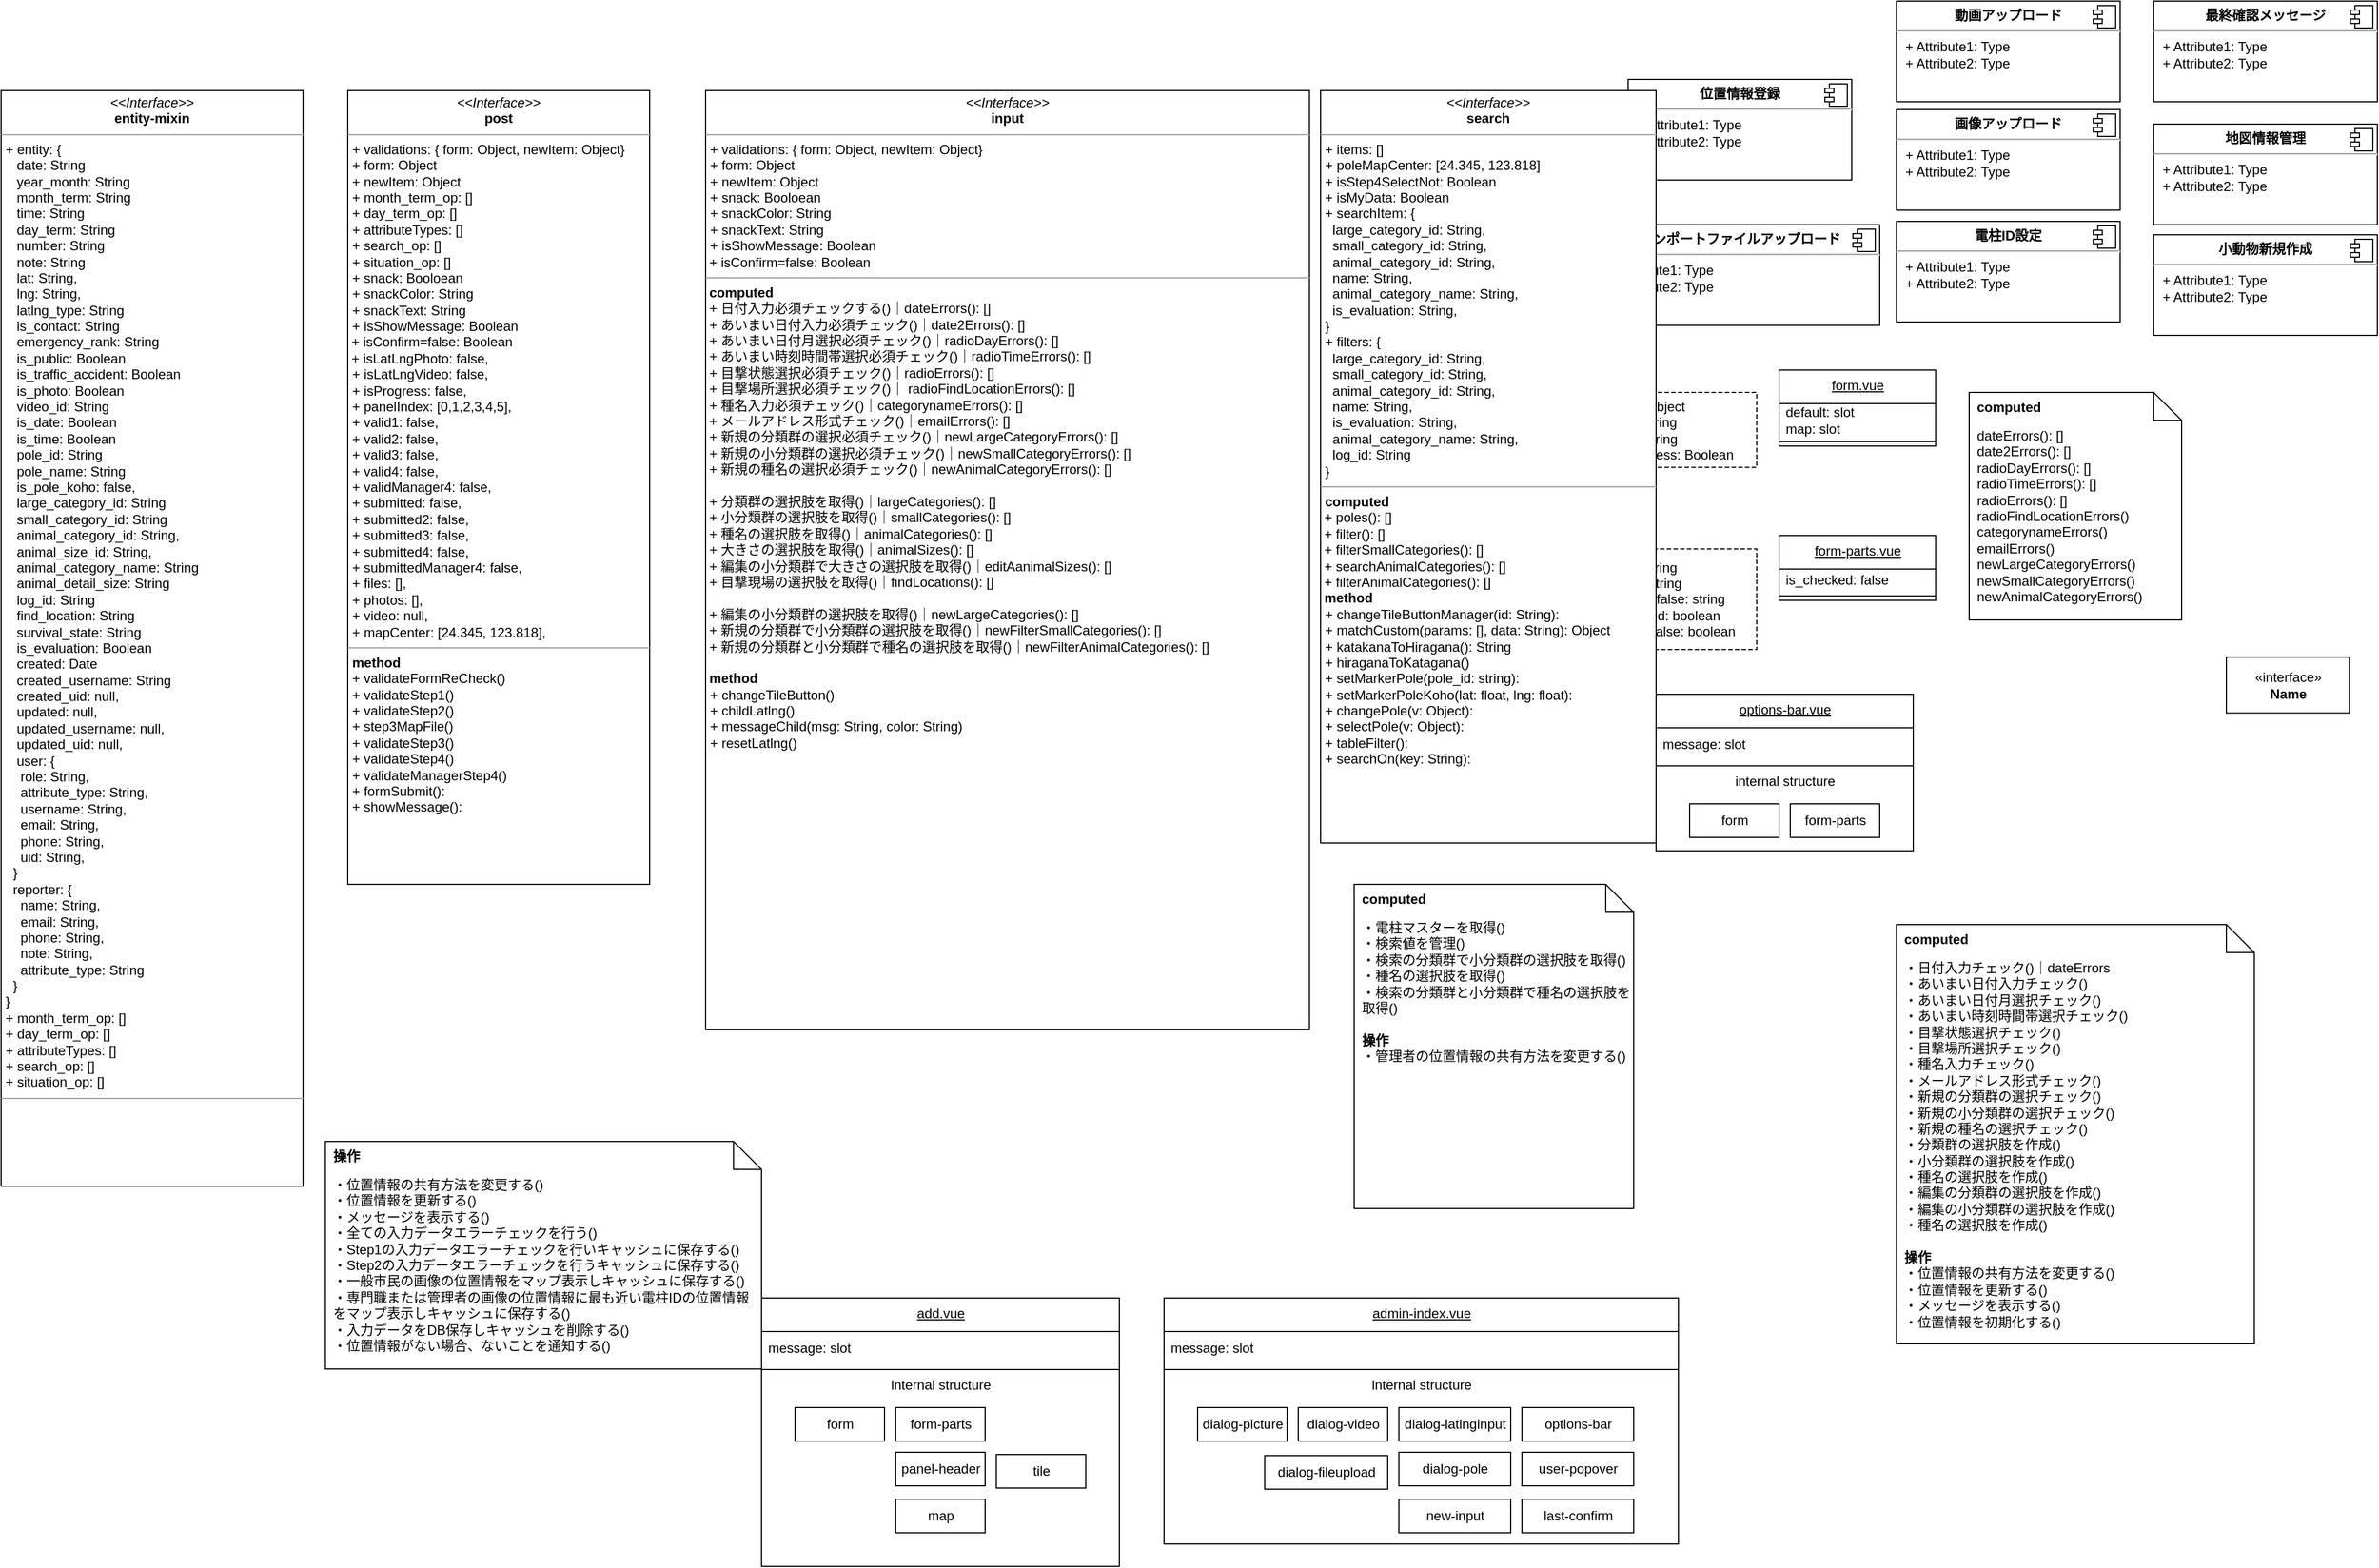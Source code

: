 <mxfile version="20.2.7" type="github">
  <diagram id="IE3pzxr3oEUSaLVv8lXV" name="ページ1">
    <mxGraphModel dx="2125" dy="1216" grid="1" gridSize="10" guides="1" tooltips="1" connect="1" arrows="1" fold="1" page="1" pageScale="1" pageWidth="1169" pageHeight="827" math="0" shadow="0">
      <root>
        <mxCell id="0" />
        <mxCell id="1" parent="0" />
        <mxCell id="dbNfo8pyNhIugIIxNkcV-1" value="&lt;p style=&quot;margin:0px;margin-top:6px;text-align:center;&quot;&gt;&lt;b&gt;インポートファイルアップロード&lt;/b&gt;&lt;/p&gt;&lt;hr&gt;&lt;p style=&quot;margin:0px;margin-left:8px;&quot;&gt;+ Attribute1: Type&lt;br&gt;+ Attribute2: Type&lt;/p&gt;" style="align=left;overflow=fill;html=1;dropTarget=0;" vertex="1" parent="1">
          <mxGeometry x="1550" y="240" width="250" height="90" as="geometry" />
        </mxCell>
        <mxCell id="dbNfo8pyNhIugIIxNkcV-2" value="" style="shape=component;jettyWidth=8;jettyHeight=4;" vertex="1" parent="dbNfo8pyNhIugIIxNkcV-1">
          <mxGeometry x="1" width="20" height="20" relative="1" as="geometry">
            <mxPoint x="-24" y="4" as="offset" />
          </mxGeometry>
        </mxCell>
        <mxCell id="dbNfo8pyNhIugIIxNkcV-3" value="&lt;p style=&quot;margin:0px;margin-top:4px;text-align:center;&quot;&gt;&lt;i&gt;&amp;lt;&amp;lt;Interface&amp;gt;&amp;gt;&lt;/i&gt;&lt;br&gt;&lt;b&gt;input&lt;/b&gt;&lt;/p&gt;&lt;hr size=&quot;1&quot;&gt;&lt;p style=&quot;margin:0px;margin-left:4px;&quot;&gt;+ validations: { form: Object, newItem: Object}&lt;br&gt;+ form: Object&lt;/p&gt;&lt;p style=&quot;margin:0px;margin-left:4px;&quot;&gt;+ newItem: Object&lt;/p&gt;&lt;p style=&quot;margin:0px;margin-left:4px;&quot;&gt;+ snack: Booloean&lt;/p&gt;&lt;p style=&quot;margin:0px;margin-left:4px;&quot;&gt;+ snackColor: String&lt;/p&gt;&lt;p style=&quot;margin:0px;margin-left:4px;&quot;&gt;+&amp;nbsp;snackText: String&lt;/p&gt;&lt;p style=&quot;margin:0px;margin-left:4px;&quot;&gt;+&amp;nbsp;isShowMessage: Boolean&lt;/p&gt;&amp;nbsp;+&amp;nbsp;&lt;span style=&quot;background-color: initial;&quot;&gt;isConfirm=false&lt;/span&gt;: Boolean&lt;br&gt;&lt;hr size=&quot;1&quot;&gt;&lt;div style=&quot;&quot;&gt;&lt;b&gt;&amp;nbsp;computed&lt;/b&gt;&lt;/div&gt;&lt;div style=&quot;&quot;&gt;&lt;/div&gt;&lt;span style=&quot;&quot;&gt;&amp;nbsp;+ 日付入力必須チェックする()｜&lt;/span&gt;&lt;span style=&quot;background-color: initial;&quot;&gt;dateErrors(): []&lt;br&gt;&lt;/span&gt;&lt;div style=&quot;&quot;&gt;&lt;div&gt;&amp;nbsp;+ あいまい日付入力&lt;span style=&quot;background-color: initial;&quot;&gt;必須&lt;/span&gt;&lt;span style=&quot;background-color: initial;&quot;&gt;チェック()｜&lt;/span&gt;&lt;span style=&quot;background-color: initial;&quot;&gt;date2Errors(): []&lt;/span&gt;&lt;/div&gt;&lt;div&gt;&amp;nbsp;+ あいまい日付月&lt;span style=&quot;background-color: initial;&quot;&gt;選択&lt;/span&gt;&lt;span style=&quot;background-color: initial;&quot;&gt;必須&lt;/span&gt;&lt;span style=&quot;background-color: initial;&quot;&gt;チェック()｜&lt;/span&gt;&lt;span style=&quot;background-color: initial;&quot;&gt;radioDayErrors(): []&lt;/span&gt;&lt;/div&gt;&lt;div&gt;&amp;nbsp;+ あいまい時刻時間帯選択&lt;span style=&quot;background-color: initial;&quot;&gt;必須&lt;/span&gt;&lt;span style=&quot;background-color: initial;&quot;&gt;チェック()｜&lt;/span&gt;&lt;span style=&quot;background-color: initial;&quot;&gt;radioTimeErrors(): []&lt;/span&gt;&lt;/div&gt;&lt;div&gt;&amp;nbsp;+ 目撃状態選択&lt;span style=&quot;background-color: initial;&quot;&gt;必須&lt;/span&gt;&lt;span style=&quot;background-color: initial;&quot;&gt;チェック()｜&lt;/span&gt;&lt;span style=&quot;background-color: initial;&quot;&gt;radioErrors(): []&lt;/span&gt;&lt;/div&gt;&lt;div&gt;&amp;nbsp;+ 目撃場所選択&lt;span style=&quot;background-color: initial;&quot;&gt;必須&lt;/span&gt;&lt;span style=&quot;background-color: initial;&quot;&gt;チェック()&lt;/span&gt;&lt;span style=&quot;background-color: initial;&quot;&gt;｜&lt;/span&gt;&lt;span style=&quot;background-color: initial;&quot;&gt;&amp;nbsp;&lt;/span&gt;&lt;span style=&quot;background-color: initial;&quot;&gt;radioFindLocationErrors(): []&lt;/span&gt;&lt;/div&gt;&lt;div&gt;&amp;nbsp;+ 種名入力&lt;span style=&quot;background-color: initial;&quot;&gt;必須&lt;/span&gt;&lt;span style=&quot;background-color: initial;&quot;&gt;チェック()&lt;/span&gt;&lt;span style=&quot;background-color: initial;&quot;&gt;｜&lt;/span&gt;&lt;span style=&quot;background-color: initial;&quot;&gt;categorynameErrors(): []&lt;/span&gt;&lt;/div&gt;&lt;div&gt;&amp;nbsp;+ メールアドレス形式チェック()&lt;span style=&quot;background-color: initial;&quot;&gt;｜&lt;/span&gt;&lt;span style=&quot;background-color: initial;&quot;&gt;emailErrors(): []&lt;/span&gt;&lt;/div&gt;&lt;div&gt;&amp;nbsp;+ 新規の分類群の選択&lt;span style=&quot;background-color: initial;&quot;&gt;必須&lt;/span&gt;&lt;span style=&quot;background-color: initial;&quot;&gt;チェック()&lt;/span&gt;&lt;span style=&quot;background-color: initial;&quot;&gt;｜&lt;/span&gt;&lt;span style=&quot;background-color: initial;&quot;&gt;newLargeCategoryErrors&lt;/span&gt;&lt;span style=&quot;background-color: initial;&quot;&gt;(): []&lt;/span&gt;&lt;/div&gt;&lt;div&gt;&amp;nbsp;+ 新規の小分類群の選択&lt;span style=&quot;background-color: initial;&quot;&gt;必須&lt;/span&gt;&lt;span style=&quot;background-color: initial;&quot;&gt;チェック()&lt;/span&gt;&lt;span style=&quot;background-color: initial;&quot;&gt;｜&lt;/span&gt;&lt;span style=&quot;background-color: initial;&quot;&gt;newSmallCategoryErrors(): []&lt;/span&gt;&lt;/div&gt;&lt;div&gt;&amp;nbsp;+ 新規の種名の選択&lt;span style=&quot;background-color: initial;&quot;&gt;必須&lt;/span&gt;&lt;span style=&quot;background-color: initial;&quot;&gt;チェック()&lt;/span&gt;&lt;span style=&quot;background-color: initial;&quot;&gt;｜&lt;/span&gt;&lt;span style=&quot;background-color: initial;&quot;&gt;newAnimalCategoryErrors(): []&lt;/span&gt;&lt;/div&gt;&lt;div&gt;&lt;span style=&quot;background-color: initial;&quot;&gt;&lt;br&gt;&lt;/span&gt;&lt;/div&gt;&lt;div&gt;&amp;nbsp;+ 分類群の選択肢を取得()&lt;span style=&quot;background-color: initial;&quot;&gt;｜&lt;/span&gt;&lt;span style=&quot;background-color: initial;&quot;&gt;largeCategories(): []&lt;/span&gt;&lt;/div&gt;&lt;div&gt;&amp;nbsp;+ 小分類群の選択肢を取得()&lt;span style=&quot;background-color: initial;&quot;&gt;｜&lt;/span&gt;&lt;span style=&quot;background-color: initial;&quot;&gt;smallCategories(): []&lt;/span&gt;&lt;/div&gt;&lt;div&gt;&amp;nbsp;+ 種名の選択肢を取得()&lt;span style=&quot;background-color: initial;&quot;&gt;｜&lt;/span&gt;&lt;span style=&quot;background-color: initial;&quot;&gt;animalCategories(): []&lt;/span&gt;&lt;/div&gt;&lt;div&gt;&lt;span style=&quot;background-color: initial;&quot;&gt;&amp;nbsp;+ 大きさの選択肢を&lt;/span&gt;取得&lt;span style=&quot;background-color: initial;&quot;&gt;()&lt;/span&gt;&lt;span style=&quot;background-color: initial;&quot;&gt;｜&lt;/span&gt;&lt;span style=&quot;background-color: initial;&quot;&gt;animalSizes(): []&lt;/span&gt;&lt;/div&gt;&lt;div&gt;&amp;nbsp;+ 編集の小分類群で大きさの選択肢を取得()&lt;span style=&quot;background-color: initial;&quot;&gt;｜&lt;/span&gt;&lt;span style=&quot;background-color: initial;&quot;&gt;editAanimalSizes(): []&lt;/span&gt;&lt;/div&gt;&lt;div&gt;&lt;span style=&quot;background-color: initial;&quot;&gt;&amp;nbsp;+ 目撃現場の選択肢を取得()&lt;/span&gt;&lt;span style=&quot;background-color: initial;&quot;&gt;｜&lt;/span&gt;&lt;span style=&quot;background-color: initial;&quot;&gt;findLocations(): []&lt;br&gt;&lt;/span&gt;&lt;/div&gt;&lt;div&gt;&lt;span style=&quot;background-color: initial;&quot;&gt;&lt;br&gt;&lt;/span&gt;&lt;/div&gt;&lt;div&gt;&amp;nbsp;+ 編集の小分類群の選択肢を取得()&lt;span style=&quot;background-color: initial;&quot;&gt;｜&lt;/span&gt;&lt;span style=&quot;background-color: initial;&quot;&gt;newLargeCategories(): []&lt;/span&gt;&lt;/div&gt;&lt;div&gt;&lt;span style=&quot;background-color: initial;&quot;&gt;&amp;nbsp;+ 新規の分類群で小分類群の選択肢を取得()&lt;/span&gt;&lt;span style=&quot;background-color: initial;&quot;&gt;｜&lt;/span&gt;&lt;span style=&quot;background-color: initial;&quot;&gt;newFilterSmallCategories(): []&lt;br&gt;&lt;/span&gt;&lt;/div&gt;&lt;div&gt;&lt;span style=&quot;background-color: initial;&quot;&gt;&amp;nbsp;+ 新規の分類群と&lt;/span&gt;&lt;span style=&quot;background-color: initial;&quot;&gt;小分類群で種名の選択肢を取得()&lt;/span&gt;&lt;span style=&quot;background-color: initial;&quot;&gt;｜&lt;/span&gt;&lt;span style=&quot;background-color: initial;&quot;&gt;newFilterAnimalCategories(): []&lt;/span&gt;&lt;/div&gt;&lt;div&gt;&lt;br&gt;&lt;/div&gt;&lt;/div&gt;&lt;div style=&quot;&quot;&gt;&lt;b&gt;&amp;nbsp;method&lt;/b&gt;&lt;/div&gt;&lt;p style=&quot;margin:0px;margin-left:4px;&quot;&gt;+ changeTileButton()&lt;/p&gt;&lt;p style=&quot;margin:0px;margin-left:4px;&quot;&gt;+&amp;nbsp;childLatlng()&lt;/p&gt;&lt;p style=&quot;margin:0px;margin-left:4px;&quot;&gt;+&amp;nbsp;messageChild(msg: String, color: String)&lt;/p&gt;&lt;p style=&quot;margin:0px;margin-left:4px;&quot;&gt;+&amp;nbsp;resetLatlng()&lt;/p&gt;" style="verticalAlign=top;align=left;overflow=fill;fontSize=12;fontFamily=Helvetica;html=1;" vertex="1" parent="1">
          <mxGeometry x="750" y="120" width="540" height="840" as="geometry" />
        </mxCell>
        <mxCell id="dbNfo8pyNhIugIIxNkcV-4" value="&amp;laquo;interface&amp;raquo;&lt;br&gt;&lt;b&gt;Name&lt;/b&gt;" style="html=1;" vertex="1" parent="1">
          <mxGeometry x="2110" y="626.75" width="110" height="50" as="geometry" />
        </mxCell>
        <mxCell id="dbNfo8pyNhIugIIxNkcV-5" value="&lt;p style=&quot;margin:0px;margin-top:6px;text-align:center;&quot;&gt;&lt;b&gt;位置情報登録&lt;/b&gt;&lt;/p&gt;&lt;hr&gt;&lt;p style=&quot;margin:0px;margin-left:8px;&quot;&gt;+ Attribute1: Type&lt;br&gt;+ Attribute2: Type&lt;/p&gt;" style="align=left;overflow=fill;html=1;dropTarget=0;" vertex="1" parent="1">
          <mxGeometry x="1575" y="110" width="200" height="90" as="geometry" />
        </mxCell>
        <mxCell id="dbNfo8pyNhIugIIxNkcV-6" value="" style="shape=component;jettyWidth=8;jettyHeight=4;" vertex="1" parent="dbNfo8pyNhIugIIxNkcV-5">
          <mxGeometry x="1" width="20" height="20" relative="1" as="geometry">
            <mxPoint x="-24" y="4" as="offset" />
          </mxGeometry>
        </mxCell>
        <mxCell id="dbNfo8pyNhIugIIxNkcV-7" value="&lt;p style=&quot;margin:0px;margin-top:6px;text-align:center;&quot;&gt;&lt;b&gt;画像アップロード&lt;/b&gt;&lt;/p&gt;&lt;hr&gt;&lt;p style=&quot;margin:0px;margin-left:8px;&quot;&gt;+ Attribute1: Type&lt;br&gt;+ Attribute2: Type&lt;/p&gt;" style="align=left;overflow=fill;html=1;dropTarget=0;" vertex="1" parent="1">
          <mxGeometry x="1815" y="137" width="200" height="90" as="geometry" />
        </mxCell>
        <mxCell id="dbNfo8pyNhIugIIxNkcV-8" value="" style="shape=component;jettyWidth=8;jettyHeight=4;" vertex="1" parent="dbNfo8pyNhIugIIxNkcV-7">
          <mxGeometry x="1" width="20" height="20" relative="1" as="geometry">
            <mxPoint x="-24" y="4" as="offset" />
          </mxGeometry>
        </mxCell>
        <mxCell id="dbNfo8pyNhIugIIxNkcV-9" value="&lt;p style=&quot;margin:0px;margin-top:6px;text-align:center;&quot;&gt;&lt;b&gt;電柱ID設定&lt;/b&gt;&lt;/p&gt;&lt;hr&gt;&lt;p style=&quot;margin:0px;margin-left:8px;&quot;&gt;+ Attribute1: Type&lt;br&gt;+ Attribute2: Type&lt;/p&gt;" style="align=left;overflow=fill;html=1;dropTarget=0;" vertex="1" parent="1">
          <mxGeometry x="1815" y="237" width="200" height="90" as="geometry" />
        </mxCell>
        <mxCell id="dbNfo8pyNhIugIIxNkcV-10" value="" style="shape=component;jettyWidth=8;jettyHeight=4;" vertex="1" parent="dbNfo8pyNhIugIIxNkcV-9">
          <mxGeometry x="1" width="20" height="20" relative="1" as="geometry">
            <mxPoint x="-24" y="4" as="offset" />
          </mxGeometry>
        </mxCell>
        <mxCell id="dbNfo8pyNhIugIIxNkcV-11" value="&lt;p style=&quot;margin:0px;margin-top:6px;text-align:center;&quot;&gt;&lt;b&gt;動画アップロード&lt;/b&gt;&lt;/p&gt;&lt;hr&gt;&lt;p style=&quot;margin:0px;margin-left:8px;&quot;&gt;+ Attribute1: Type&lt;br&gt;+ Attribute2: Type&lt;/p&gt;" style="align=left;overflow=fill;html=1;dropTarget=0;" vertex="1" parent="1">
          <mxGeometry x="1815" y="40" width="200" height="90" as="geometry" />
        </mxCell>
        <mxCell id="dbNfo8pyNhIugIIxNkcV-12" value="" style="shape=component;jettyWidth=8;jettyHeight=4;" vertex="1" parent="dbNfo8pyNhIugIIxNkcV-11">
          <mxGeometry x="1" width="20" height="20" relative="1" as="geometry">
            <mxPoint x="-24" y="4" as="offset" />
          </mxGeometry>
        </mxCell>
        <mxCell id="dbNfo8pyNhIugIIxNkcV-13" value="form.vue" style="swimlane;fontStyle=4;align=center;verticalAlign=top;childLayout=stackLayout;horizontal=1;startSize=30;horizontalStack=0;resizeParent=1;resizeParentMax=0;resizeLast=0;collapsible=0;marginBottom=0;html=1;" vertex="1" parent="1">
          <mxGeometry x="1710" y="370" width="140" height="68" as="geometry" />
        </mxCell>
        <mxCell id="dbNfo8pyNhIugIIxNkcV-14" value="default: slot&lt;br&gt;map: slot" style="html=1;strokeColor=none;fillColor=none;align=left;verticalAlign=middle;spacingLeft=4;spacingRight=4;rotatable=0;points=[[0,0.5],[1,0.5]];resizeWidth=1;" vertex="1" parent="dbNfo8pyNhIugIIxNkcV-13">
          <mxGeometry y="30" width="140" height="30" as="geometry" />
        </mxCell>
        <mxCell id="dbNfo8pyNhIugIIxNkcV-15" value="" style="line;strokeWidth=1;fillColor=none;align=left;verticalAlign=middle;spacingTop=-1;spacingLeft=3;spacingRight=3;rotatable=0;labelPosition=right;points=[];portConstraint=eastwest;" vertex="1" parent="dbNfo8pyNhIugIIxNkcV-13">
          <mxGeometry y="60" width="140" height="8" as="geometry" />
        </mxCell>
        <mxCell id="dbNfo8pyNhIugIIxNkcV-16" value="form-parts.vue" style="swimlane;fontStyle=4;align=center;verticalAlign=top;childLayout=stackLayout;horizontal=1;startSize=30;horizontalStack=0;resizeParent=1;resizeParentMax=0;resizeLast=0;collapsible=0;marginBottom=0;html=1;" vertex="1" parent="1">
          <mxGeometry x="1710" y="518" width="140" height="58" as="geometry" />
        </mxCell>
        <mxCell id="dbNfo8pyNhIugIIxNkcV-17" value="is_checked: false" style="html=1;strokeColor=none;fillColor=none;align=left;verticalAlign=middle;spacingLeft=4;spacingRight=4;rotatable=0;points=[[0,0.5],[1,0.5]];resizeWidth=1;" vertex="1" parent="dbNfo8pyNhIugIIxNkcV-16">
          <mxGeometry y="30" width="140" height="20" as="geometry" />
        </mxCell>
        <mxCell id="dbNfo8pyNhIugIIxNkcV-18" value="" style="line;strokeWidth=1;fillColor=none;align=left;verticalAlign=middle;spacingTop=-1;spacingLeft=3;spacingRight=3;rotatable=0;labelPosition=right;points=[];portConstraint=eastwest;" vertex="1" parent="dbNfo8pyNhIugIIxNkcV-16">
          <mxGeometry y="50" width="140" height="8" as="geometry" />
        </mxCell>
        <mxCell id="dbNfo8pyNhIugIIxNkcV-19" value="text=&#39;&#39;: string&lt;br&gt;date=&#39;&#39;: string&lt;br&gt;checkId=false: string&lt;br&gt;isChecked: boolean&lt;br&gt;isNeed=false: boolean" style="shape=partialRectangle;html=1;top=1;align=left;dashed=1;" vertex="1" parent="1">
          <mxGeometry x="1550" y="530" width="140" height="90" as="geometry" />
        </mxCell>
        <mxCell id="dbNfo8pyNhIugIIxNkcV-20" value="・日付入力チェック()｜dateErrors&lt;br&gt;・あいまい日付入力チェック()&lt;br&gt;・あいまい日付月選択チェック()&lt;br&gt;・あいまい時刻時間帯選択チェック()&lt;br&gt;・目撃状態選択チェック()&lt;br&gt;・目撃場所選択チェック()&lt;br&gt;・種名入力チェック()&lt;br&gt;・メールアドレス形式チェック()&lt;br&gt;・新規の分類群の選択チェック()&lt;br&gt;・新規の小分類群の選択チェック()&lt;br&gt;・新規の種名の選択チェック()&lt;br&gt;・分類群の選択肢を作成()&lt;br&gt;・小分類群の選択肢を作成()&lt;br&gt;・種名の選択肢を作成()&lt;br&gt;・編集の分類群の選択肢を作成()&lt;br&gt;・編集の小分類群の選択肢を作成()&lt;br&gt;・種名の選択肢を作成()&lt;br&gt;&lt;br&gt;&lt;span style=&quot;font-weight: 700;&quot;&gt;操作&lt;br&gt;&lt;/span&gt;・位置情報の共有方法を変更する()&lt;br&gt;・位置情報を更新する()&lt;br&gt;・メッセージを表示する()&lt;br&gt;・位置情報を初期化する()&lt;span style=&quot;font-weight: 700;&quot;&gt;&lt;br&gt;&lt;/span&gt;" style="shape=note2;boundedLbl=1;whiteSpace=wrap;html=1;size=25;verticalAlign=top;align=left;spacingLeft=5;" vertex="1" parent="1">
          <mxGeometry x="1815" y="866" width="320" height="375" as="geometry" />
        </mxCell>
        <mxCell id="dbNfo8pyNhIugIIxNkcV-21" value="computed" style="resizeWidth=1;part=1;strokeColor=none;fillColor=none;align=left;spacingLeft=5;fontStyle=1" vertex="1" parent="dbNfo8pyNhIugIIxNkcV-20">
          <mxGeometry width="320" height="25" relative="1" as="geometry" />
        </mxCell>
        <mxCell id="dbNfo8pyNhIugIIxNkcV-22" value="&lt;p style=&quot;margin:0px;margin-top:6px;text-align:center;&quot;&gt;&lt;b&gt;最終確認メッセージ&lt;/b&gt;&lt;/p&gt;&lt;hr&gt;&lt;p style=&quot;margin:0px;margin-left:8px;&quot;&gt;+ Attribute1: Type&lt;br&gt;+ Attribute2: Type&lt;/p&gt;" style="align=left;overflow=fill;html=1;dropTarget=0;" vertex="1" parent="1">
          <mxGeometry x="2045" y="40" width="200" height="90" as="geometry" />
        </mxCell>
        <mxCell id="dbNfo8pyNhIugIIxNkcV-23" value="" style="shape=component;jettyWidth=8;jettyHeight=4;" vertex="1" parent="dbNfo8pyNhIugIIxNkcV-22">
          <mxGeometry x="1" width="20" height="20" relative="1" as="geometry">
            <mxPoint x="-24" y="4" as="offset" />
          </mxGeometry>
        </mxCell>
        <mxCell id="dbNfo8pyNhIugIIxNkcV-24" value="&lt;p style=&quot;margin:0px;margin-top:6px;text-align:center;&quot;&gt;&lt;b&gt;地図情報管理&lt;/b&gt;&lt;/p&gt;&lt;hr&gt;&lt;p style=&quot;margin:0px;margin-left:8px;&quot;&gt;+ Attribute1: Type&lt;br&gt;+ Attribute2: Type&lt;/p&gt;" style="align=left;overflow=fill;html=1;dropTarget=0;" vertex="1" parent="1">
          <mxGeometry x="2045" y="150" width="200" height="90" as="geometry" />
        </mxCell>
        <mxCell id="dbNfo8pyNhIugIIxNkcV-25" value="" style="shape=component;jettyWidth=8;jettyHeight=4;" vertex="1" parent="dbNfo8pyNhIugIIxNkcV-24">
          <mxGeometry x="1" width="20" height="20" relative="1" as="geometry">
            <mxPoint x="-24" y="4" as="offset" />
          </mxGeometry>
        </mxCell>
        <mxCell id="dbNfo8pyNhIugIIxNkcV-26" value="&lt;p style=&quot;margin:0px;margin-top:6px;text-align:center;&quot;&gt;&lt;b&gt;小動物新規作成&lt;/b&gt;&lt;/p&gt;&lt;hr&gt;&lt;p style=&quot;margin:0px;margin-left:8px;&quot;&gt;+ Attribute1: Type&lt;br&gt;+ Attribute2: Type&lt;/p&gt;" style="align=left;overflow=fill;html=1;dropTarget=0;" vertex="1" parent="1">
          <mxGeometry x="2045" y="249" width="200" height="90" as="geometry" />
        </mxCell>
        <mxCell id="dbNfo8pyNhIugIIxNkcV-27" value="" style="shape=component;jettyWidth=8;jettyHeight=4;" vertex="1" parent="dbNfo8pyNhIugIIxNkcV-26">
          <mxGeometry x="1" width="20" height="20" relative="1" as="geometry">
            <mxPoint x="-24" y="4" as="offset" />
          </mxGeometry>
        </mxCell>
        <mxCell id="dbNfo8pyNhIugIIxNkcV-28" value="options-bar.vue" style="swimlane;fontStyle=4;align=center;verticalAlign=top;childLayout=stackLayout;horizontal=1;startSize=30;horizontalStack=0;resizeParent=1;resizeParentMax=0;resizeLast=0;collapsible=0;marginBottom=0;html=1;" vertex="1" parent="1">
          <mxGeometry x="1600" y="660" width="230" height="140" as="geometry" />
        </mxCell>
        <mxCell id="dbNfo8pyNhIugIIxNkcV-29" value="message: slot" style="html=1;strokeColor=none;fillColor=none;align=left;verticalAlign=middle;spacingLeft=4;spacingRight=4;rotatable=0;points=[[0,0.5],[1,0.5]];resizeWidth=1;" vertex="1" parent="dbNfo8pyNhIugIIxNkcV-28">
          <mxGeometry y="30" width="230" height="30" as="geometry" />
        </mxCell>
        <mxCell id="dbNfo8pyNhIugIIxNkcV-30" value="" style="line;strokeWidth=1;fillColor=none;align=left;verticalAlign=middle;spacingTop=-1;spacingLeft=3;spacingRight=3;rotatable=0;labelPosition=right;points=[];portConstraint=eastwest;" vertex="1" parent="dbNfo8pyNhIugIIxNkcV-28">
          <mxGeometry y="60" width="230" height="8" as="geometry" />
        </mxCell>
        <mxCell id="dbNfo8pyNhIugIIxNkcV-31" value="internal structure" style="html=1;strokeColor=none;fillColor=none;align=center;verticalAlign=middle;spacingLeft=4;spacingRight=4;rotatable=0;points=[[0,0.5],[1,0.5]];resizeWidth=1;" vertex="1" parent="dbNfo8pyNhIugIIxNkcV-28">
          <mxGeometry y="68" width="230" height="20" as="geometry" />
        </mxCell>
        <mxCell id="dbNfo8pyNhIugIIxNkcV-32" value="" style="swimlane;fontStyle=1;align=center;verticalAlign=top;horizontal=1;startSize=0;collapsible=0;marginBottom=0;html=1;strokeColor=none;fillColor=none;" vertex="1" parent="dbNfo8pyNhIugIIxNkcV-28">
          <mxGeometry y="88" width="230" height="52" as="geometry" />
        </mxCell>
        <mxCell id="dbNfo8pyNhIugIIxNkcV-33" value="form" style="html=1;align=center;verticalAlign=middle;rotatable=0;" vertex="1" parent="dbNfo8pyNhIugIIxNkcV-32">
          <mxGeometry width="80" height="30" relative="1" as="geometry">
            <mxPoint x="30" y="10" as="offset" />
          </mxGeometry>
        </mxCell>
        <mxCell id="dbNfo8pyNhIugIIxNkcV-34" value="" style="swimlane;fontStyle=1;align=center;verticalAlign=top;horizontal=1;startSize=0;collapsible=0;marginBottom=0;html=1;strokeColor=none;fillColor=none;" vertex="1" parent="dbNfo8pyNhIugIIxNkcV-32">
          <mxGeometry x="90" width="140" height="50" as="geometry" />
        </mxCell>
        <mxCell id="dbNfo8pyNhIugIIxNkcV-35" value="form-parts" style="html=1;align=center;verticalAlign=middle;rotatable=0;" vertex="1" parent="dbNfo8pyNhIugIIxNkcV-34">
          <mxGeometry width="80" height="30" relative="1" as="geometry">
            <mxPoint x="30" y="10" as="offset" />
          </mxGeometry>
        </mxCell>
        <mxCell id="dbNfo8pyNhIugIIxNkcV-36" value="item: Object&lt;br&gt;title: String&lt;br&gt;text: String&lt;br&gt;isProgress: Boolean" style="shape=partialRectangle;html=1;top=1;align=left;dashed=1;" vertex="1" parent="1">
          <mxGeometry x="1560" y="390" width="130" height="67" as="geometry" />
        </mxCell>
        <mxCell id="dbNfo8pyNhIugIIxNkcV-37" value="admin-index.vue" style="swimlane;fontStyle=4;align=center;verticalAlign=top;childLayout=stackLayout;horizontal=1;startSize=30;horizontalStack=0;resizeParent=1;resizeParentMax=0;resizeLast=0;collapsible=0;marginBottom=0;html=1;" vertex="1" parent="1">
          <mxGeometry x="1160" y="1200" width="460" height="220" as="geometry" />
        </mxCell>
        <mxCell id="dbNfo8pyNhIugIIxNkcV-38" value="message: slot" style="html=1;strokeColor=none;fillColor=none;align=left;verticalAlign=middle;spacingLeft=4;spacingRight=4;rotatable=0;points=[[0,0.5],[1,0.5]];resizeWidth=1;" vertex="1" parent="dbNfo8pyNhIugIIxNkcV-37">
          <mxGeometry y="30" width="460" height="30" as="geometry" />
        </mxCell>
        <mxCell id="dbNfo8pyNhIugIIxNkcV-39" value="" style="line;strokeWidth=1;fillColor=none;align=left;verticalAlign=middle;spacingTop=-1;spacingLeft=3;spacingRight=3;rotatable=0;labelPosition=right;points=[];portConstraint=eastwest;" vertex="1" parent="dbNfo8pyNhIugIIxNkcV-37">
          <mxGeometry y="60" width="460" height="8" as="geometry" />
        </mxCell>
        <mxCell id="dbNfo8pyNhIugIIxNkcV-40" value="internal structure" style="html=1;strokeColor=none;fillColor=none;align=center;verticalAlign=middle;spacingLeft=4;spacingRight=4;rotatable=0;points=[[0,0.5],[1,0.5]];resizeWidth=1;" vertex="1" parent="dbNfo8pyNhIugIIxNkcV-37">
          <mxGeometry y="68" width="460" height="20" as="geometry" />
        </mxCell>
        <mxCell id="dbNfo8pyNhIugIIxNkcV-41" value="" style="swimlane;fontStyle=1;align=center;verticalAlign=top;horizontal=1;startSize=0;collapsible=0;marginBottom=0;html=1;strokeColor=none;fillColor=none;" vertex="1" parent="dbNfo8pyNhIugIIxNkcV-37">
          <mxGeometry y="88" width="460" height="132" as="geometry" />
        </mxCell>
        <mxCell id="dbNfo8pyNhIugIIxNkcV-42" value="dialog-picture" style="html=1;align=center;verticalAlign=middle;rotatable=0;" vertex="1" parent="dbNfo8pyNhIugIIxNkcV-41">
          <mxGeometry width="80" height="30" relative="1" as="geometry">
            <mxPoint x="30" y="10" as="offset" />
          </mxGeometry>
        </mxCell>
        <mxCell id="dbNfo8pyNhIugIIxNkcV-43" value="" style="swimlane;fontStyle=1;align=center;verticalAlign=top;horizontal=1;startSize=0;collapsible=0;marginBottom=0;html=1;strokeColor=none;fillColor=none;" vertex="1" parent="dbNfo8pyNhIugIIxNkcV-41">
          <mxGeometry x="90" width="140" height="50" as="geometry" />
        </mxCell>
        <mxCell id="dbNfo8pyNhIugIIxNkcV-44" value="dialog-video" style="html=1;align=center;verticalAlign=middle;rotatable=0;" vertex="1" parent="dbNfo8pyNhIugIIxNkcV-43">
          <mxGeometry width="80" height="30" relative="1" as="geometry">
            <mxPoint x="30" y="10" as="offset" />
          </mxGeometry>
        </mxCell>
        <mxCell id="dbNfo8pyNhIugIIxNkcV-45" value="dialog-latlnginput" style="html=1;align=center;verticalAlign=middle;rotatable=0;" vertex="1" parent="dbNfo8pyNhIugIIxNkcV-41">
          <mxGeometry x="210" y="10" width="100" height="30" as="geometry" />
        </mxCell>
        <mxCell id="dbNfo8pyNhIugIIxNkcV-46" value="dialog-pole" style="html=1;align=center;verticalAlign=middle;rotatable=0;" vertex="1" parent="dbNfo8pyNhIugIIxNkcV-41">
          <mxGeometry x="210" y="50" width="100" height="30" as="geometry" />
        </mxCell>
        <mxCell id="dbNfo8pyNhIugIIxNkcV-47" value="new-input" style="html=1;align=center;verticalAlign=middle;rotatable=0;" vertex="1" parent="dbNfo8pyNhIugIIxNkcV-41">
          <mxGeometry x="210" y="92" width="100" height="30" as="geometry" />
        </mxCell>
        <mxCell id="dbNfo8pyNhIugIIxNkcV-48" value="options-bar" style="html=1;align=center;verticalAlign=middle;rotatable=0;" vertex="1" parent="dbNfo8pyNhIugIIxNkcV-41">
          <mxGeometry x="320" y="10" width="100" height="30" as="geometry" />
        </mxCell>
        <mxCell id="dbNfo8pyNhIugIIxNkcV-49" value="user-popover" style="html=1;align=center;verticalAlign=middle;rotatable=0;" vertex="1" parent="dbNfo8pyNhIugIIxNkcV-41">
          <mxGeometry x="320" y="50" width="100" height="30" as="geometry" />
        </mxCell>
        <mxCell id="dbNfo8pyNhIugIIxNkcV-50" value="" style="swimlane;fontStyle=1;align=center;verticalAlign=top;horizontal=1;startSize=0;collapsible=0;marginBottom=0;html=1;strokeColor=none;fillColor=none;" vertex="1" parent="dbNfo8pyNhIugIIxNkcV-41">
          <mxGeometry x="90" y="43" width="140" height="50" as="geometry" />
        </mxCell>
        <mxCell id="dbNfo8pyNhIugIIxNkcV-51" value="dialog-fileupload" style="html=1;align=center;verticalAlign=middle;rotatable=0;" vertex="1" parent="dbNfo8pyNhIugIIxNkcV-50">
          <mxGeometry width="110" height="30" relative="1" as="geometry">
            <mxPoint y="10" as="offset" />
          </mxGeometry>
        </mxCell>
        <mxCell id="dbNfo8pyNhIugIIxNkcV-52" value="last-confirm" style="html=1;align=center;verticalAlign=middle;rotatable=0;" vertex="1" parent="dbNfo8pyNhIugIIxNkcV-41">
          <mxGeometry x="320" y="92" width="100" height="30" as="geometry" />
        </mxCell>
        <mxCell id="dbNfo8pyNhIugIIxNkcV-53" value="&lt;p style=&quot;margin:0px;margin-top:4px;text-align:center;&quot;&gt;&lt;i&gt;&amp;lt;&amp;lt;Interface&amp;gt;&amp;gt;&lt;/i&gt;&lt;br&gt;&lt;b&gt;search&lt;/b&gt;&lt;/p&gt;&lt;hr size=&quot;1&quot;&gt;&lt;p style=&quot;margin:0px;margin-left:4px;&quot;&gt;+ items: []&lt;/p&gt;&lt;p style=&quot;margin:0px;margin-left:4px;&quot;&gt;+ poleMapCenter: [24.345, 123.818]&lt;/p&gt;&lt;p style=&quot;margin:0px;margin-left:4px;&quot;&gt;+ isStep4SelectNot: Boolean&lt;/p&gt;&lt;p style=&quot;margin:0px;margin-left:4px;&quot;&gt;+ isMyData: Boolean&lt;/p&gt;&lt;p style=&quot;margin:0px;margin-left:4px;&quot;&gt;+ searchItem: {&lt;/p&gt;&lt;p style=&quot;margin:0px;margin-left:4px;&quot;&gt;&amp;nbsp; large_category_id: String,&lt;/p&gt;&lt;p style=&quot;margin:0px;margin-left:4px;&quot;&gt;&amp;nbsp; small_category_id: String,&lt;/p&gt;&lt;p style=&quot;margin:0px;margin-left:4px;&quot;&gt;&amp;nbsp; animal_category_id: String,&lt;/p&gt;&lt;p style=&quot;margin:0px;margin-left:4px;&quot;&gt;&amp;nbsp; name: String,&lt;/p&gt;&lt;p style=&quot;margin:0px;margin-left:4px;&quot;&gt;&amp;nbsp; animal_category_name: String,&lt;/p&gt;&lt;p style=&quot;margin:0px;margin-left:4px;&quot;&gt;&amp;nbsp; is_evaluation: String,&lt;/p&gt;&lt;p style=&quot;margin:0px;margin-left:4px;&quot;&gt;}&lt;/p&gt;&lt;p style=&quot;margin:0px;margin-left:4px;&quot;&gt;+ filters: {&lt;/p&gt;&lt;p style=&quot;margin:0px;margin-left:4px;&quot;&gt;&amp;nbsp; large_category_id: String,&lt;/p&gt;&lt;p style=&quot;margin:0px;margin-left:4px;&quot;&gt;&amp;nbsp; small_category_id: String,&lt;/p&gt;&lt;p style=&quot;margin:0px;margin-left:4px;&quot;&gt;&amp;nbsp; animal_category_id: String,&lt;/p&gt;&lt;p style=&quot;margin:0px;margin-left:4px;&quot;&gt;&amp;nbsp; name: String,&lt;/p&gt;&lt;p style=&quot;margin:0px;margin-left:4px;&quot;&gt;&amp;nbsp; is_evaluation: String,&lt;/p&gt;&lt;p style=&quot;margin:0px;margin-left:4px;&quot;&gt;&amp;nbsp; animal_category_name: String,&lt;/p&gt;&lt;p style=&quot;margin:0px;margin-left:4px;&quot;&gt;&amp;nbsp; log_id: String&lt;/p&gt;&lt;p style=&quot;margin:0px;margin-left:4px;&quot;&gt;}&lt;/p&gt;&lt;hr size=&quot;1&quot;&gt;&lt;p style=&quot;margin:0px;margin-left:4px;&quot;&gt;&lt;b&gt;computed&lt;/b&gt;&lt;/p&gt;&lt;div&gt;&amp;nbsp;+ poles(): []&lt;/div&gt;&lt;div&gt;&amp;nbsp;+ filter(): []&lt;/div&gt;&lt;div&gt;&amp;nbsp;+ filterSmallCategories(): []&lt;/div&gt;&lt;div&gt;&amp;nbsp;+ searchAnimalCategories(): []&lt;/div&gt;&lt;div&gt;&amp;nbsp;+ filterAnimalCategories(): []&lt;/div&gt;&lt;div&gt;&lt;b&gt;&amp;nbsp;method&lt;/b&gt;&lt;/div&gt;&lt;p style=&quot;margin:0px;margin-left:4px;&quot;&gt;+ changeTileButtonManager(id: String):&lt;br&gt;+ matchCustom(params: [], data: String): Object&lt;/p&gt;&lt;p style=&quot;margin:0px;margin-left:4px;&quot;&gt;+&amp;nbsp;katakanaToHiragana()&lt;span style=&quot;background-color: initial;&quot;&gt;: String&lt;/span&gt;&lt;/p&gt;&lt;p style=&quot;margin:0px;margin-left:4px;&quot;&gt;+&amp;nbsp;hiraganaToKatagana()&lt;/p&gt;&lt;p style=&quot;margin:0px;margin-left:4px;&quot;&gt;+&amp;nbsp;setMarkerPole(pole_id: string):&amp;nbsp;&lt;/p&gt;&lt;p style=&quot;margin:0px;margin-left:4px;&quot;&gt;+&amp;nbsp;setMarkerPoleKoho(lat: float, lng: float):&lt;/p&gt;&lt;p style=&quot;margin:0px;margin-left:4px;&quot;&gt;+&amp;nbsp;changePole(v: Object):&amp;nbsp;&lt;/p&gt;&lt;p style=&quot;margin:0px;margin-left:4px;&quot;&gt;+ selectPole(v: Object):&amp;nbsp;&lt;/p&gt;&lt;p style=&quot;margin:0px;margin-left:4px;&quot;&gt;+&amp;nbsp;tableFilter():&amp;nbsp;&lt;/p&gt;&lt;p style=&quot;margin:0px;margin-left:4px;&quot;&gt;+&amp;nbsp;searchOn(key: String):&amp;nbsp;&lt;/p&gt;" style="verticalAlign=top;align=left;overflow=fill;fontSize=12;fontFamily=Helvetica;html=1;" vertex="1" parent="1">
          <mxGeometry x="1300" y="120" width="300" height="673" as="geometry" />
        </mxCell>
        <mxCell id="dbNfo8pyNhIugIIxNkcV-54" value="&lt;div&gt;・電柱マスターを取得()&lt;/div&gt;&lt;div&gt;・検索値を管理()&lt;/div&gt;&lt;div&gt;・検索の分類群で小分類群の選択肢を取得()&lt;/div&gt;&lt;div&gt;・種名の選択肢を取得()&lt;/div&gt;&lt;div&gt;・検索の分類群と小分類群で種名の選択肢を取得()&lt;/div&gt;&lt;div&gt;&lt;br&gt;&lt;/div&gt;&lt;div&gt;&lt;b&gt;操作&lt;/b&gt;&lt;/div&gt;&lt;div&gt;&lt;div&gt;&lt;span style=&quot;background-color: initial;&quot;&gt;・管理者の位置情報の共有方法を変更する()&lt;/span&gt;&lt;br&gt;&lt;/div&gt;&lt;/div&gt;&lt;div&gt;&lt;span style=&quot;background-color: initial;&quot;&gt;&lt;br&gt;&lt;/span&gt;&lt;/div&gt;" style="shape=note2;boundedLbl=1;whiteSpace=wrap;html=1;size=25;verticalAlign=top;align=left;spacingLeft=5;" vertex="1" parent="1">
          <mxGeometry x="1330" y="830" width="250" height="290" as="geometry" />
        </mxCell>
        <mxCell id="dbNfo8pyNhIugIIxNkcV-55" value="computed" style="resizeWidth=1;part=1;strokeColor=none;fillColor=none;align=left;spacingLeft=5;fontStyle=1" vertex="1" parent="dbNfo8pyNhIugIIxNkcV-54">
          <mxGeometry width="250.0" height="25" relative="1" as="geometry" />
        </mxCell>
        <mxCell id="dbNfo8pyNhIugIIxNkcV-60" value="add.vue" style="swimlane;fontStyle=4;align=center;verticalAlign=top;childLayout=stackLayout;horizontal=1;startSize=30;horizontalStack=0;resizeParent=1;resizeParentMax=0;resizeLast=0;collapsible=0;marginBottom=0;html=1;" vertex="1" parent="1">
          <mxGeometry x="800" y="1200" width="320" height="240" as="geometry" />
        </mxCell>
        <mxCell id="dbNfo8pyNhIugIIxNkcV-61" value="message: slot" style="html=1;strokeColor=none;fillColor=none;align=left;verticalAlign=middle;spacingLeft=4;spacingRight=4;rotatable=0;points=[[0,0.5],[1,0.5]];resizeWidth=1;" vertex="1" parent="dbNfo8pyNhIugIIxNkcV-60">
          <mxGeometry y="30" width="320" height="30" as="geometry" />
        </mxCell>
        <mxCell id="dbNfo8pyNhIugIIxNkcV-62" value="" style="line;strokeWidth=1;fillColor=none;align=left;verticalAlign=middle;spacingTop=-1;spacingLeft=3;spacingRight=3;rotatable=0;labelPosition=right;points=[];portConstraint=eastwest;" vertex="1" parent="dbNfo8pyNhIugIIxNkcV-60">
          <mxGeometry y="60" width="320" height="8" as="geometry" />
        </mxCell>
        <mxCell id="dbNfo8pyNhIugIIxNkcV-63" value="internal structure" style="html=1;strokeColor=none;fillColor=none;align=center;verticalAlign=middle;spacingLeft=4;spacingRight=4;rotatable=0;points=[[0,0.5],[1,0.5]];resizeWidth=1;" vertex="1" parent="dbNfo8pyNhIugIIxNkcV-60">
          <mxGeometry y="68" width="320" height="20" as="geometry" />
        </mxCell>
        <mxCell id="dbNfo8pyNhIugIIxNkcV-64" value="" style="swimlane;fontStyle=1;align=center;verticalAlign=top;horizontal=1;startSize=0;collapsible=0;marginBottom=0;html=1;strokeColor=none;fillColor=none;" vertex="1" parent="dbNfo8pyNhIugIIxNkcV-60">
          <mxGeometry y="88" width="320" height="152" as="geometry" />
        </mxCell>
        <mxCell id="dbNfo8pyNhIugIIxNkcV-65" value="form" style="html=1;align=center;verticalAlign=middle;rotatable=0;" vertex="1" parent="dbNfo8pyNhIugIIxNkcV-64">
          <mxGeometry width="80" height="30" relative="1" as="geometry">
            <mxPoint x="30" y="10" as="offset" />
          </mxGeometry>
        </mxCell>
        <mxCell id="dbNfo8pyNhIugIIxNkcV-66" value="" style="swimlane;fontStyle=1;align=center;verticalAlign=top;horizontal=1;startSize=0;collapsible=0;marginBottom=0;html=1;strokeColor=none;fillColor=none;" vertex="1" parent="dbNfo8pyNhIugIIxNkcV-64">
          <mxGeometry x="90" width="140" height="50" as="geometry" />
        </mxCell>
        <mxCell id="dbNfo8pyNhIugIIxNkcV-67" value="form-parts" style="html=1;align=center;verticalAlign=middle;rotatable=0;" vertex="1" parent="dbNfo8pyNhIugIIxNkcV-66">
          <mxGeometry width="80" height="30" relative="1" as="geometry">
            <mxPoint x="30" y="10" as="offset" />
          </mxGeometry>
        </mxCell>
        <mxCell id="dbNfo8pyNhIugIIxNkcV-68" value="map" style="html=1;align=center;verticalAlign=middle;rotatable=0;" vertex="1" parent="dbNfo8pyNhIugIIxNkcV-64">
          <mxGeometry x="120" y="92" width="80" height="30" as="geometry" />
        </mxCell>
        <mxCell id="dbNfo8pyNhIugIIxNkcV-69" value="tile" style="html=1;align=center;verticalAlign=middle;rotatable=0;" vertex="1" parent="dbNfo8pyNhIugIIxNkcV-64">
          <mxGeometry x="210" y="52" width="80" height="30" as="geometry" />
        </mxCell>
        <mxCell id="dbNfo8pyNhIugIIxNkcV-70" value="panel-header" style="html=1;align=center;verticalAlign=middle;rotatable=0;" vertex="1" parent="dbNfo8pyNhIugIIxNkcV-64">
          <mxGeometry x="120" y="50" width="80" height="30" as="geometry" />
        </mxCell>
        <mxCell id="dbNfo8pyNhIugIIxNkcV-71" value="&lt;p style=&quot;margin:0px;margin-top:4px;text-align:center;&quot;&gt;&lt;i&gt;&amp;lt;&amp;lt;Interface&amp;gt;&amp;gt;&lt;/i&gt;&lt;br&gt;&lt;b&gt;post&lt;/b&gt;&lt;/p&gt;&lt;hr size=&quot;1&quot;&gt;&lt;p style=&quot;margin:0px;margin-left:4px;&quot;&gt;+ validations: { form: Object, newItem: Object}&lt;br&gt;+ form: Object&lt;/p&gt;&lt;p style=&quot;margin:0px;margin-left:4px;&quot;&gt;+ newItem: Object&lt;br&gt;&lt;/p&gt;&lt;p style=&quot;margin:0px;margin-left:4px;&quot;&gt;+&amp;nbsp;month_term_op: []&lt;/p&gt;&lt;p style=&quot;margin:0px;margin-left:4px;&quot;&gt;+&amp;nbsp;day_term_op: []&lt;/p&gt;&lt;p style=&quot;margin:0px;margin-left:4px;&quot;&gt;+&amp;nbsp;attributeTypes: []&lt;/p&gt;&lt;p style=&quot;margin:0px;margin-left:4px;&quot;&gt;+&amp;nbsp;search_op: []&lt;/p&gt;&lt;p style=&quot;margin:0px;margin-left:4px;&quot;&gt;+&amp;nbsp;situation_op: []&lt;/p&gt;&lt;p style=&quot;margin:0px;margin-left:4px;&quot;&gt;+ snack: Booloean&lt;/p&gt;&lt;p style=&quot;margin:0px;margin-left:4px;&quot;&gt;+ snackColor: String&lt;/p&gt;&lt;p style=&quot;margin:0px;margin-left:4px;&quot;&gt;+&amp;nbsp;snackText: String&lt;/p&gt;&lt;p style=&quot;margin:0px;margin-left:4px;&quot;&gt;+&amp;nbsp;isShowMessage: Boolean&lt;/p&gt;&amp;nbsp;+&amp;nbsp;&lt;span style=&quot;background-color: initial;&quot;&gt;isConfirm=false&lt;/span&gt;: Boolean&lt;br&gt;&amp;nbsp;+&amp;nbsp;&lt;span style=&quot;background-color: initial;&quot;&gt;isLatLngPhoto: false,&lt;/span&gt;&lt;br&gt;&lt;p style=&quot;margin:0px;margin-left:4px;&quot;&gt;+ isLatLngVideo: false,&lt;/p&gt;&lt;p style=&quot;margin:0px;margin-left:4px;&quot;&gt;+ isProgress: false,&lt;/p&gt;&lt;p style=&quot;margin:0px;margin-left:4px;&quot;&gt;+ panelIndex: [0,1,2,3,4,5],&lt;/p&gt;&lt;p style=&quot;margin:0px;margin-left:4px;&quot;&gt;+ valid1: false,&lt;/p&gt;&lt;p style=&quot;margin:0px;margin-left:4px;&quot;&gt;+ valid2: false,&lt;/p&gt;&lt;p style=&quot;margin:0px;margin-left:4px;&quot;&gt;+ valid3: false,&lt;/p&gt;&lt;p style=&quot;margin:0px;margin-left:4px;&quot;&gt;+ valid4: false,&lt;/p&gt;&lt;p style=&quot;margin:0px;margin-left:4px;&quot;&gt;+ validManager4: false,&lt;/p&gt;&lt;p style=&quot;margin:0px;margin-left:4px;&quot;&gt;+ submitted: false,&lt;/p&gt;&lt;p style=&quot;margin:0px;margin-left:4px;&quot;&gt;+ submitted2: false,&lt;/p&gt;&lt;p style=&quot;margin:0px;margin-left:4px;&quot;&gt;+ submitted3: false,&lt;/p&gt;&lt;p style=&quot;margin:0px;margin-left:4px;&quot;&gt;+ submitted4: false,&lt;/p&gt;&lt;p style=&quot;margin:0px;margin-left:4px;&quot;&gt;+ submittedManager4: false,&lt;/p&gt;&lt;p style=&quot;margin:0px;margin-left:4px;&quot;&gt;+ files: [],&lt;/p&gt;&lt;p style=&quot;margin:0px;margin-left:4px;&quot;&gt;+ photos: [],&lt;/p&gt;&lt;p style=&quot;margin:0px;margin-left:4px;&quot;&gt;+ video: null,&lt;/p&gt;&lt;p style=&quot;margin:0px;margin-left:4px;&quot;&gt;+ mapCenter: [24.345, 123.818],&lt;/p&gt;&lt;hr size=&quot;1&quot;&gt;&lt;p style=&quot;margin:0px;margin-left:4px;&quot;&gt;&lt;span style=&quot;background-color: initial;&quot;&gt;&lt;b&gt;method&lt;/b&gt;&lt;/span&gt;&lt;/p&gt;&lt;p style=&quot;margin:0px;margin-left:4px;&quot;&gt;&lt;span style=&quot;background-color: initial;&quot;&gt;+&amp;nbsp;validateFormReCheck()&lt;/span&gt;&lt;br&gt;&lt;/p&gt;&lt;p style=&quot;margin:0px;margin-left:4px;&quot;&gt;+&amp;nbsp;validateStep1()&lt;/p&gt;&lt;p style=&quot;margin:0px;margin-left:4px;&quot;&gt;+&amp;nbsp;validateStep2()&lt;/p&gt;&lt;p style=&quot;margin:0px;margin-left:4px;&quot;&gt;+&amp;nbsp;step3MapFile()&lt;/p&gt;&lt;p style=&quot;margin:0px;margin-left:4px;&quot;&gt;+&amp;nbsp;validateStep3()&lt;/p&gt;&lt;p style=&quot;margin:0px;margin-left:4px;&quot;&gt;+&amp;nbsp;validateStep4()&lt;/p&gt;&lt;p style=&quot;margin:0px;margin-left:4px;&quot;&gt;+&amp;nbsp;validateManagerStep4()&lt;/p&gt;&lt;p style=&quot;margin:0px;margin-left:4px;&quot;&gt;+&amp;nbsp;formSubmit():&lt;/p&gt;&lt;p style=&quot;margin:0px;margin-left:4px;&quot;&gt;+&amp;nbsp;showMessage():&amp;nbsp;&lt;/p&gt;" style="verticalAlign=top;align=left;overflow=fill;fontSize=12;fontFamily=Helvetica;html=1;" vertex="1" parent="1">
          <mxGeometry x="430" y="120" width="270" height="710" as="geometry" />
        </mxCell>
        <mxCell id="dbNfo8pyNhIugIIxNkcV-72" value="&lt;div&gt;dateErrors(): []&lt;/div&gt;&lt;div&gt;date2Errors(): []&lt;/div&gt;&lt;div&gt;radioDayErrors(): []&lt;/div&gt;&lt;div&gt;radioTimeErrors(): []&lt;/div&gt;&lt;div&gt;radioErrors(): []&lt;/div&gt;&lt;div&gt;radioFindLocationErrors()&lt;/div&gt;&lt;div&gt;categorynameErrors()&lt;/div&gt;&lt;div&gt;emailErrors()&lt;/div&gt;&lt;div&gt;newLargeCategoryErrors()&lt;/div&gt;&lt;div&gt;newSmallCategoryErrors()&lt;/div&gt;&lt;div&gt;newAnimalCategoryErrors()&lt;/div&gt;" style="shape=note2;boundedLbl=1;whiteSpace=wrap;html=1;size=25;verticalAlign=top;align=left;spacingLeft=5;" vertex="1" parent="1">
          <mxGeometry x="1880" y="390" width="190" height="203.5" as="geometry" />
        </mxCell>
        <mxCell id="dbNfo8pyNhIugIIxNkcV-73" value="computed" style="resizeWidth=1;part=1;strokeColor=none;fillColor=none;align=left;spacingLeft=5;fontStyle=1" vertex="1" parent="dbNfo8pyNhIugIIxNkcV-72">
          <mxGeometry width="190" height="25" relative="1" as="geometry" />
        </mxCell>
        <mxCell id="dbNfo8pyNhIugIIxNkcV-76" value="&lt;p style=&quot;margin:0px;margin-top:4px;text-align:center;&quot;&gt;&lt;i&gt;&amp;lt;&amp;lt;Interface&amp;gt;&amp;gt;&lt;/i&gt;&lt;br&gt;&lt;b&gt;entity-mixin&lt;/b&gt;&lt;/p&gt;&lt;hr size=&quot;1&quot;&gt;&lt;p style=&quot;margin:0px;margin-left:4px;&quot;&gt;&lt;span style=&quot;background-color: initial;&quot;&gt;+ entity: {&amp;nbsp;&lt;/span&gt;&lt;br&gt;&lt;/p&gt;&lt;p style=&quot;margin:0px;margin-left:4px;&quot;&gt;&amp;nbsp; &amp;nbsp;date: String&lt;/p&gt;&lt;p style=&quot;margin:0px;margin-left:4px;&quot;&gt;&amp;nbsp; &amp;nbsp;year_month: String&lt;/p&gt;&lt;p style=&quot;margin:0px;margin-left:4px;&quot;&gt;&amp;nbsp; &amp;nbsp;month_term: String&lt;/p&gt;&lt;p style=&quot;margin:0px;margin-left:4px;&quot;&gt;&amp;nbsp; &amp;nbsp;time: String&lt;/p&gt;&lt;p style=&quot;margin:0px;margin-left:4px;&quot;&gt;&amp;nbsp; &amp;nbsp;day_term: String&lt;/p&gt;&lt;p style=&quot;margin:0px;margin-left:4px;&quot;&gt;&amp;nbsp; &amp;nbsp;number: String&lt;/p&gt;&lt;p style=&quot;margin:0px;margin-left:4px;&quot;&gt;&amp;nbsp; &amp;nbsp;note: String&lt;/p&gt;&lt;p style=&quot;margin:0px;margin-left:4px;&quot;&gt;&amp;nbsp; &amp;nbsp;lat: String,&lt;/p&gt;&lt;p style=&quot;margin:0px;margin-left:4px;&quot;&gt;&amp;nbsp; &amp;nbsp;lng: String,&lt;/p&gt;&lt;p style=&quot;margin:0px;margin-left:4px;&quot;&gt;&amp;nbsp; &amp;nbsp;latlng_type: String&lt;/p&gt;&lt;p style=&quot;margin:0px;margin-left:4px;&quot;&gt;&amp;nbsp; &amp;nbsp;is_contact: String&lt;/p&gt;&lt;p style=&quot;margin:0px;margin-left:4px;&quot;&gt;&amp;nbsp; &amp;nbsp;emergency_rank: String&lt;/p&gt;&lt;p style=&quot;margin:0px;margin-left:4px;&quot;&gt;&amp;nbsp; &amp;nbsp;is_public: Boolean&lt;/p&gt;&lt;p style=&quot;margin:0px;margin-left:4px;&quot;&gt;&amp;nbsp; &amp;nbsp;is_traffic_accident: Boolean&lt;/p&gt;&lt;p style=&quot;margin:0px;margin-left:4px;&quot;&gt;&amp;nbsp; &amp;nbsp;is_photo: Boolean&lt;/p&gt;&lt;p style=&quot;margin:0px;margin-left:4px;&quot;&gt;&amp;nbsp; &amp;nbsp;video_id: String&lt;/p&gt;&lt;p style=&quot;margin:0px;margin-left:4px;&quot;&gt;&amp;nbsp; &amp;nbsp;is_date: Boolean&lt;/p&gt;&lt;p style=&quot;margin:0px;margin-left:4px;&quot;&gt;&amp;nbsp; &amp;nbsp;is_time: Boolean&lt;/p&gt;&lt;p style=&quot;margin:0px;margin-left:4px;&quot;&gt;&amp;nbsp; &amp;nbsp;pole_id: String&lt;/p&gt;&lt;p style=&quot;margin:0px;margin-left:4px;&quot;&gt;&amp;nbsp; &amp;nbsp;pole_name: String&lt;/p&gt;&lt;p style=&quot;margin:0px;margin-left:4px;&quot;&gt;&amp;nbsp; &amp;nbsp;is_pole_koho: false,&lt;/p&gt;&lt;p style=&quot;margin:0px;margin-left:4px;&quot;&gt;&amp;nbsp; &amp;nbsp;large_category_id: String&lt;/p&gt;&lt;p style=&quot;margin:0px;margin-left:4px;&quot;&gt;&amp;nbsp; &amp;nbsp;small_category_id: String&lt;/p&gt;&lt;p style=&quot;margin:0px;margin-left:4px;&quot;&gt;&amp;nbsp; &amp;nbsp;animal_category_id: String,&lt;/p&gt;&lt;p style=&quot;margin:0px;margin-left:4px;&quot;&gt;&amp;nbsp; &amp;nbsp;animal_size_id: String,&lt;/p&gt;&lt;p style=&quot;margin:0px;margin-left:4px;&quot;&gt;&amp;nbsp; &amp;nbsp;animal_category_name: String&lt;/p&gt;&lt;p style=&quot;margin:0px;margin-left:4px;&quot;&gt;&amp;nbsp; &amp;nbsp;animal_detail_size: String&lt;/p&gt;&lt;p style=&quot;margin:0px;margin-left:4px;&quot;&gt;&amp;nbsp; &amp;nbsp;log_id: String&lt;/p&gt;&lt;p style=&quot;margin:0px;margin-left:4px;&quot;&gt;&amp;nbsp; &amp;nbsp;find_location: String&lt;/p&gt;&lt;p style=&quot;margin:0px;margin-left:4px;&quot;&gt;&amp;nbsp; &amp;nbsp;survival_state: String&lt;/p&gt;&lt;p style=&quot;margin:0px;margin-left:4px;&quot;&gt;&amp;nbsp; &amp;nbsp;is_evaluation: Boolean&lt;/p&gt;&lt;p style=&quot;margin:0px;margin-left:4px;&quot;&gt;&amp;nbsp; &amp;nbsp;created: Date&lt;/p&gt;&lt;p style=&quot;margin:0px;margin-left:4px;&quot;&gt;&amp;nbsp; &amp;nbsp;created_username: String&lt;/p&gt;&lt;p style=&quot;margin:0px;margin-left:4px;&quot;&gt;&amp;nbsp; &amp;nbsp;created_uid: null,&lt;/p&gt;&lt;p style=&quot;margin:0px;margin-left:4px;&quot;&gt;&amp;nbsp; &amp;nbsp;updated: null,&lt;/p&gt;&lt;p style=&quot;margin:0px;margin-left:4px;&quot;&gt;&amp;nbsp; &amp;nbsp;updated_username: null,&lt;/p&gt;&lt;p style=&quot;margin:0px;margin-left:4px;&quot;&gt;&amp;nbsp; &amp;nbsp;updated_uid: null,&lt;/p&gt;&lt;p style=&quot;margin:0px;margin-left:4px;&quot;&gt;&amp;nbsp; &amp;nbsp;user: {&lt;/p&gt;&lt;p style=&quot;margin:0px;margin-left:4px;&quot;&gt;&amp;nbsp; &amp;nbsp; role: String,&lt;/p&gt;&lt;p style=&quot;margin:0px;margin-left:4px;&quot;&gt;&amp;nbsp; &amp;nbsp; attribute_type: String,&lt;/p&gt;&lt;p style=&quot;margin:0px;margin-left:4px;&quot;&gt;&amp;nbsp; &amp;nbsp; username: String,&lt;/p&gt;&lt;p style=&quot;margin:0px;margin-left:4px;&quot;&gt;&amp;nbsp; &amp;nbsp; email: String,&lt;/p&gt;&lt;p style=&quot;margin:0px;margin-left:4px;&quot;&gt;&amp;nbsp; &amp;nbsp; phone: String,&lt;/p&gt;&lt;p style=&quot;margin:0px;margin-left:4px;&quot;&gt;&amp;nbsp; &amp;nbsp; uid: String,&lt;/p&gt;&lt;p style=&quot;margin:0px;margin-left:4px;&quot;&gt;&amp;nbsp; }&lt;/p&gt;&lt;p style=&quot;margin:0px;margin-left:4px;&quot;&gt;&amp;nbsp; reporter: {&lt;/p&gt;&lt;p style=&quot;margin:0px;margin-left:4px;&quot;&gt;&amp;nbsp; &amp;nbsp; name: String,&lt;/p&gt;&lt;p style=&quot;margin:0px;margin-left:4px;&quot;&gt;&amp;nbsp; &amp;nbsp; email: String,&lt;/p&gt;&lt;p style=&quot;margin:0px;margin-left:4px;&quot;&gt;&amp;nbsp; &amp;nbsp; phone: String,&lt;/p&gt;&lt;p style=&quot;margin:0px;margin-left:4px;&quot;&gt;&amp;nbsp; &amp;nbsp; note: String,&lt;/p&gt;&lt;p style=&quot;margin:0px;margin-left:4px;&quot;&gt;&amp;nbsp; &amp;nbsp; attribute_type: String&lt;/p&gt;&lt;p style=&quot;margin:0px;margin-left:4px;&quot;&gt;&amp;nbsp; }&lt;/p&gt;&lt;p style=&quot;margin:0px;margin-left:4px;&quot;&gt;}&lt;/p&gt;&lt;p style=&quot;margin: 0px 0px 0px 4px;&quot;&gt;+&amp;nbsp;month_term_op: []&lt;/p&gt;&lt;p style=&quot;margin: 0px 0px 0px 4px;&quot;&gt;+&amp;nbsp;day_term_op: []&lt;/p&gt;&lt;p style=&quot;margin: 0px 0px 0px 4px;&quot;&gt;+&amp;nbsp;attributeTypes: []&lt;/p&gt;&lt;p style=&quot;margin: 0px 0px 0px 4px;&quot;&gt;+&amp;nbsp;search_op: []&lt;/p&gt;&lt;p style=&quot;margin: 0px 0px 0px 4px;&quot;&gt;+&amp;nbsp;situation_op: []&lt;/p&gt;&lt;hr size=&quot;1&quot;&gt;&lt;p style=&quot;margin:0px;margin-left:4px;&quot;&gt;&lt;br&gt;&lt;/p&gt;" style="verticalAlign=top;align=left;overflow=fill;fontSize=12;fontFamily=Helvetica;html=1;" vertex="1" parent="1">
          <mxGeometry x="120" y="120" width="270" height="980" as="geometry" />
        </mxCell>
        <mxCell id="dbNfo8pyNhIugIIxNkcV-74" value="・位置情報の共有方法を変更する()&lt;br&gt;・位置情報を更新する()&lt;br&gt;・メッセージを表示する()&lt;br&gt;・全ての入力データエラーチェックを行う()&lt;br&gt;・Step1の入力データエラーチェックを行いキャッシュに保存する()&lt;br&gt;・Step2の入力データエラーチェックを行うキャッシュに保存する()&lt;br&gt;・一般市民の画像の位置情報をマップ表示しキャッシュに保存する()&lt;br&gt;・専門職または管理者の画像の位置情報に最も近い電柱IDの位置情報をマップ表示しキャッシュに保存する()&lt;br&gt;・入力データをDB保存しキャッシュを削除する()&lt;br&gt;・位置情報がない場合、ないことを通知する()" style="shape=note2;boundedLbl=1;whiteSpace=wrap;html=1;size=25;verticalAlign=top;align=left;spacingLeft=5;" vertex="1" parent="1">
          <mxGeometry x="410" y="1060" width="390" height="203.5" as="geometry" />
        </mxCell>
        <mxCell id="dbNfo8pyNhIugIIxNkcV-75" value="操作" style="resizeWidth=1;part=1;strokeColor=none;fillColor=none;align=left;spacingLeft=5;fontStyle=1" vertex="1" parent="dbNfo8pyNhIugIIxNkcV-74">
          <mxGeometry width="389.116" height="25" relative="1" as="geometry" />
        </mxCell>
      </root>
    </mxGraphModel>
  </diagram>
</mxfile>
